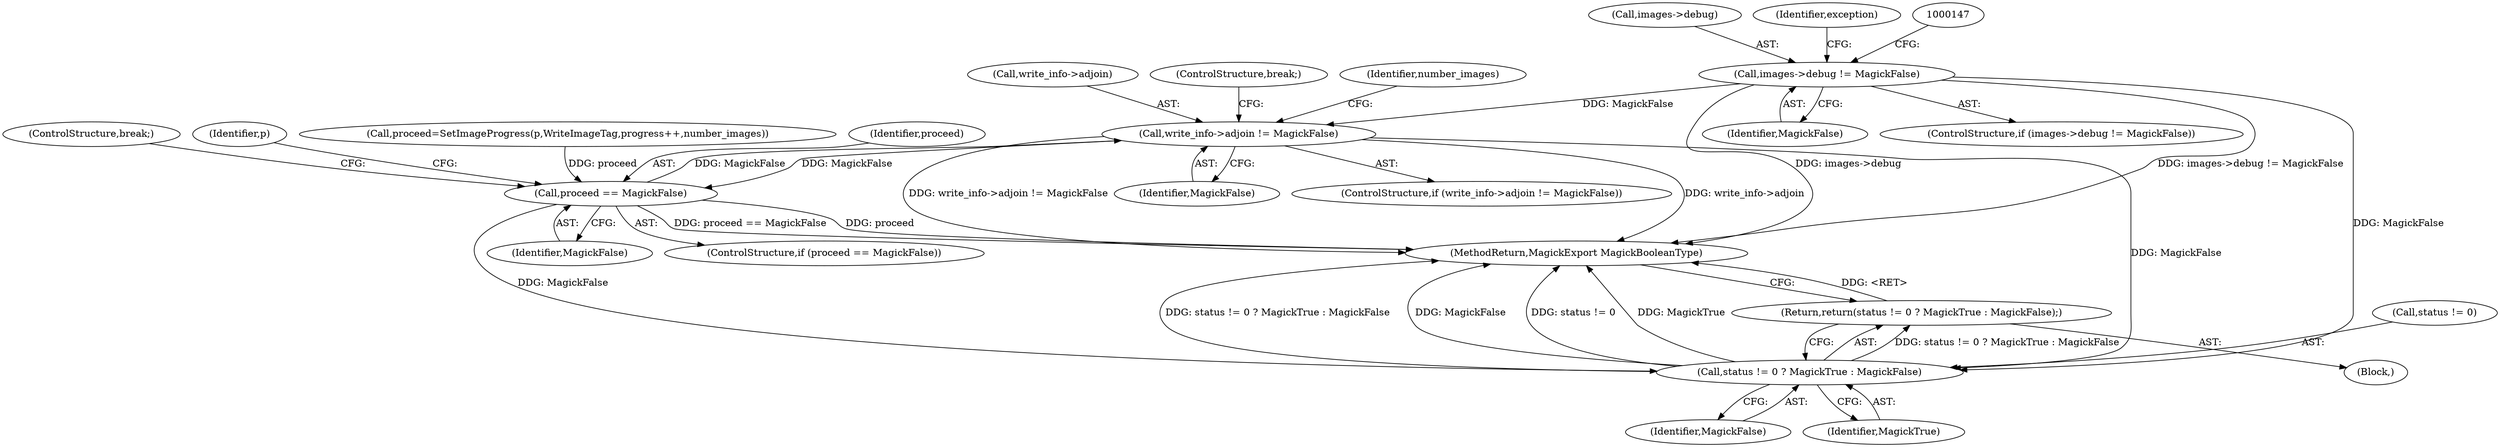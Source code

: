 digraph "0_ImageMagick_5b4bebaa91849c592a8448bc353ab25a54ff8c44@pointer" {
"1000141" [label="(Call,images->debug != MagickFalse)"];
"1000373" [label="(Call,write_info->adjoin != MagickFalse)"];
"1000393" [label="(Call,proceed == MagickFalse)"];
"1000402" [label="(Call,status != 0 ? MagickTrue : MagickFalse)"];
"1000401" [label="(Return,return(status != 0 ? MagickTrue : MagickFalse);)"];
"1000142" [label="(Call,images->debug)"];
"1000395" [label="(Identifier,MagickFalse)"];
"1000394" [label="(Identifier,proceed)"];
"1000401" [label="(Return,return(status != 0 ? MagickTrue : MagickFalse);)"];
"1000145" [label="(Identifier,MagickFalse)"];
"1000392" [label="(ControlStructure,if (proceed == MagickFalse))"];
"1000157" [label="(Identifier,exception)"];
"1000402" [label="(Call,status != 0 ? MagickTrue : MagickFalse)"];
"1000141" [label="(Call,images->debug != MagickFalse)"];
"1000396" [label="(ControlStructure,break;)"];
"1000407" [label="(Identifier,MagickFalse)"];
"1000408" [label="(MethodReturn,MagickExport MagickBooleanType)"];
"1000406" [label="(Identifier,MagickTrue)"];
"1000377" [label="(Identifier,MagickFalse)"];
"1000378" [label="(ControlStructure,break;)"];
"1000336" [label="(Identifier,p)"];
"1000372" [label="(ControlStructure,if (write_info->adjoin != MagickFalse))"];
"1000403" [label="(Call,status != 0)"];
"1000107" [label="(Block,)"];
"1000381" [label="(Identifier,number_images)"];
"1000384" [label="(Call,proceed=SetImageProgress(p,WriteImageTag,progress++,number_images))"];
"1000393" [label="(Call,proceed == MagickFalse)"];
"1000373" [label="(Call,write_info->adjoin != MagickFalse)"];
"1000374" [label="(Call,write_info->adjoin)"];
"1000140" [label="(ControlStructure,if (images->debug != MagickFalse))"];
"1000141" -> "1000140"  [label="AST: "];
"1000141" -> "1000145"  [label="CFG: "];
"1000142" -> "1000141"  [label="AST: "];
"1000145" -> "1000141"  [label="AST: "];
"1000147" -> "1000141"  [label="CFG: "];
"1000157" -> "1000141"  [label="CFG: "];
"1000141" -> "1000408"  [label="DDG: images->debug"];
"1000141" -> "1000408"  [label="DDG: images->debug != MagickFalse"];
"1000141" -> "1000373"  [label="DDG: MagickFalse"];
"1000141" -> "1000402"  [label="DDG: MagickFalse"];
"1000373" -> "1000372"  [label="AST: "];
"1000373" -> "1000377"  [label="CFG: "];
"1000374" -> "1000373"  [label="AST: "];
"1000377" -> "1000373"  [label="AST: "];
"1000378" -> "1000373"  [label="CFG: "];
"1000381" -> "1000373"  [label="CFG: "];
"1000373" -> "1000408"  [label="DDG: write_info->adjoin != MagickFalse"];
"1000373" -> "1000408"  [label="DDG: write_info->adjoin"];
"1000393" -> "1000373"  [label="DDG: MagickFalse"];
"1000373" -> "1000393"  [label="DDG: MagickFalse"];
"1000373" -> "1000402"  [label="DDG: MagickFalse"];
"1000393" -> "1000392"  [label="AST: "];
"1000393" -> "1000395"  [label="CFG: "];
"1000394" -> "1000393"  [label="AST: "];
"1000395" -> "1000393"  [label="AST: "];
"1000396" -> "1000393"  [label="CFG: "];
"1000336" -> "1000393"  [label="CFG: "];
"1000393" -> "1000408"  [label="DDG: proceed"];
"1000393" -> "1000408"  [label="DDG: proceed == MagickFalse"];
"1000384" -> "1000393"  [label="DDG: proceed"];
"1000393" -> "1000402"  [label="DDG: MagickFalse"];
"1000402" -> "1000401"  [label="AST: "];
"1000402" -> "1000406"  [label="CFG: "];
"1000402" -> "1000407"  [label="CFG: "];
"1000403" -> "1000402"  [label="AST: "];
"1000406" -> "1000402"  [label="AST: "];
"1000407" -> "1000402"  [label="AST: "];
"1000401" -> "1000402"  [label="CFG: "];
"1000402" -> "1000408"  [label="DDG: status != 0 ? MagickTrue : MagickFalse"];
"1000402" -> "1000408"  [label="DDG: MagickFalse"];
"1000402" -> "1000408"  [label="DDG: status != 0"];
"1000402" -> "1000408"  [label="DDG: MagickTrue"];
"1000402" -> "1000401"  [label="DDG: status != 0 ? MagickTrue : MagickFalse"];
"1000401" -> "1000107"  [label="AST: "];
"1000408" -> "1000401"  [label="CFG: "];
"1000401" -> "1000408"  [label="DDG: <RET>"];
}

